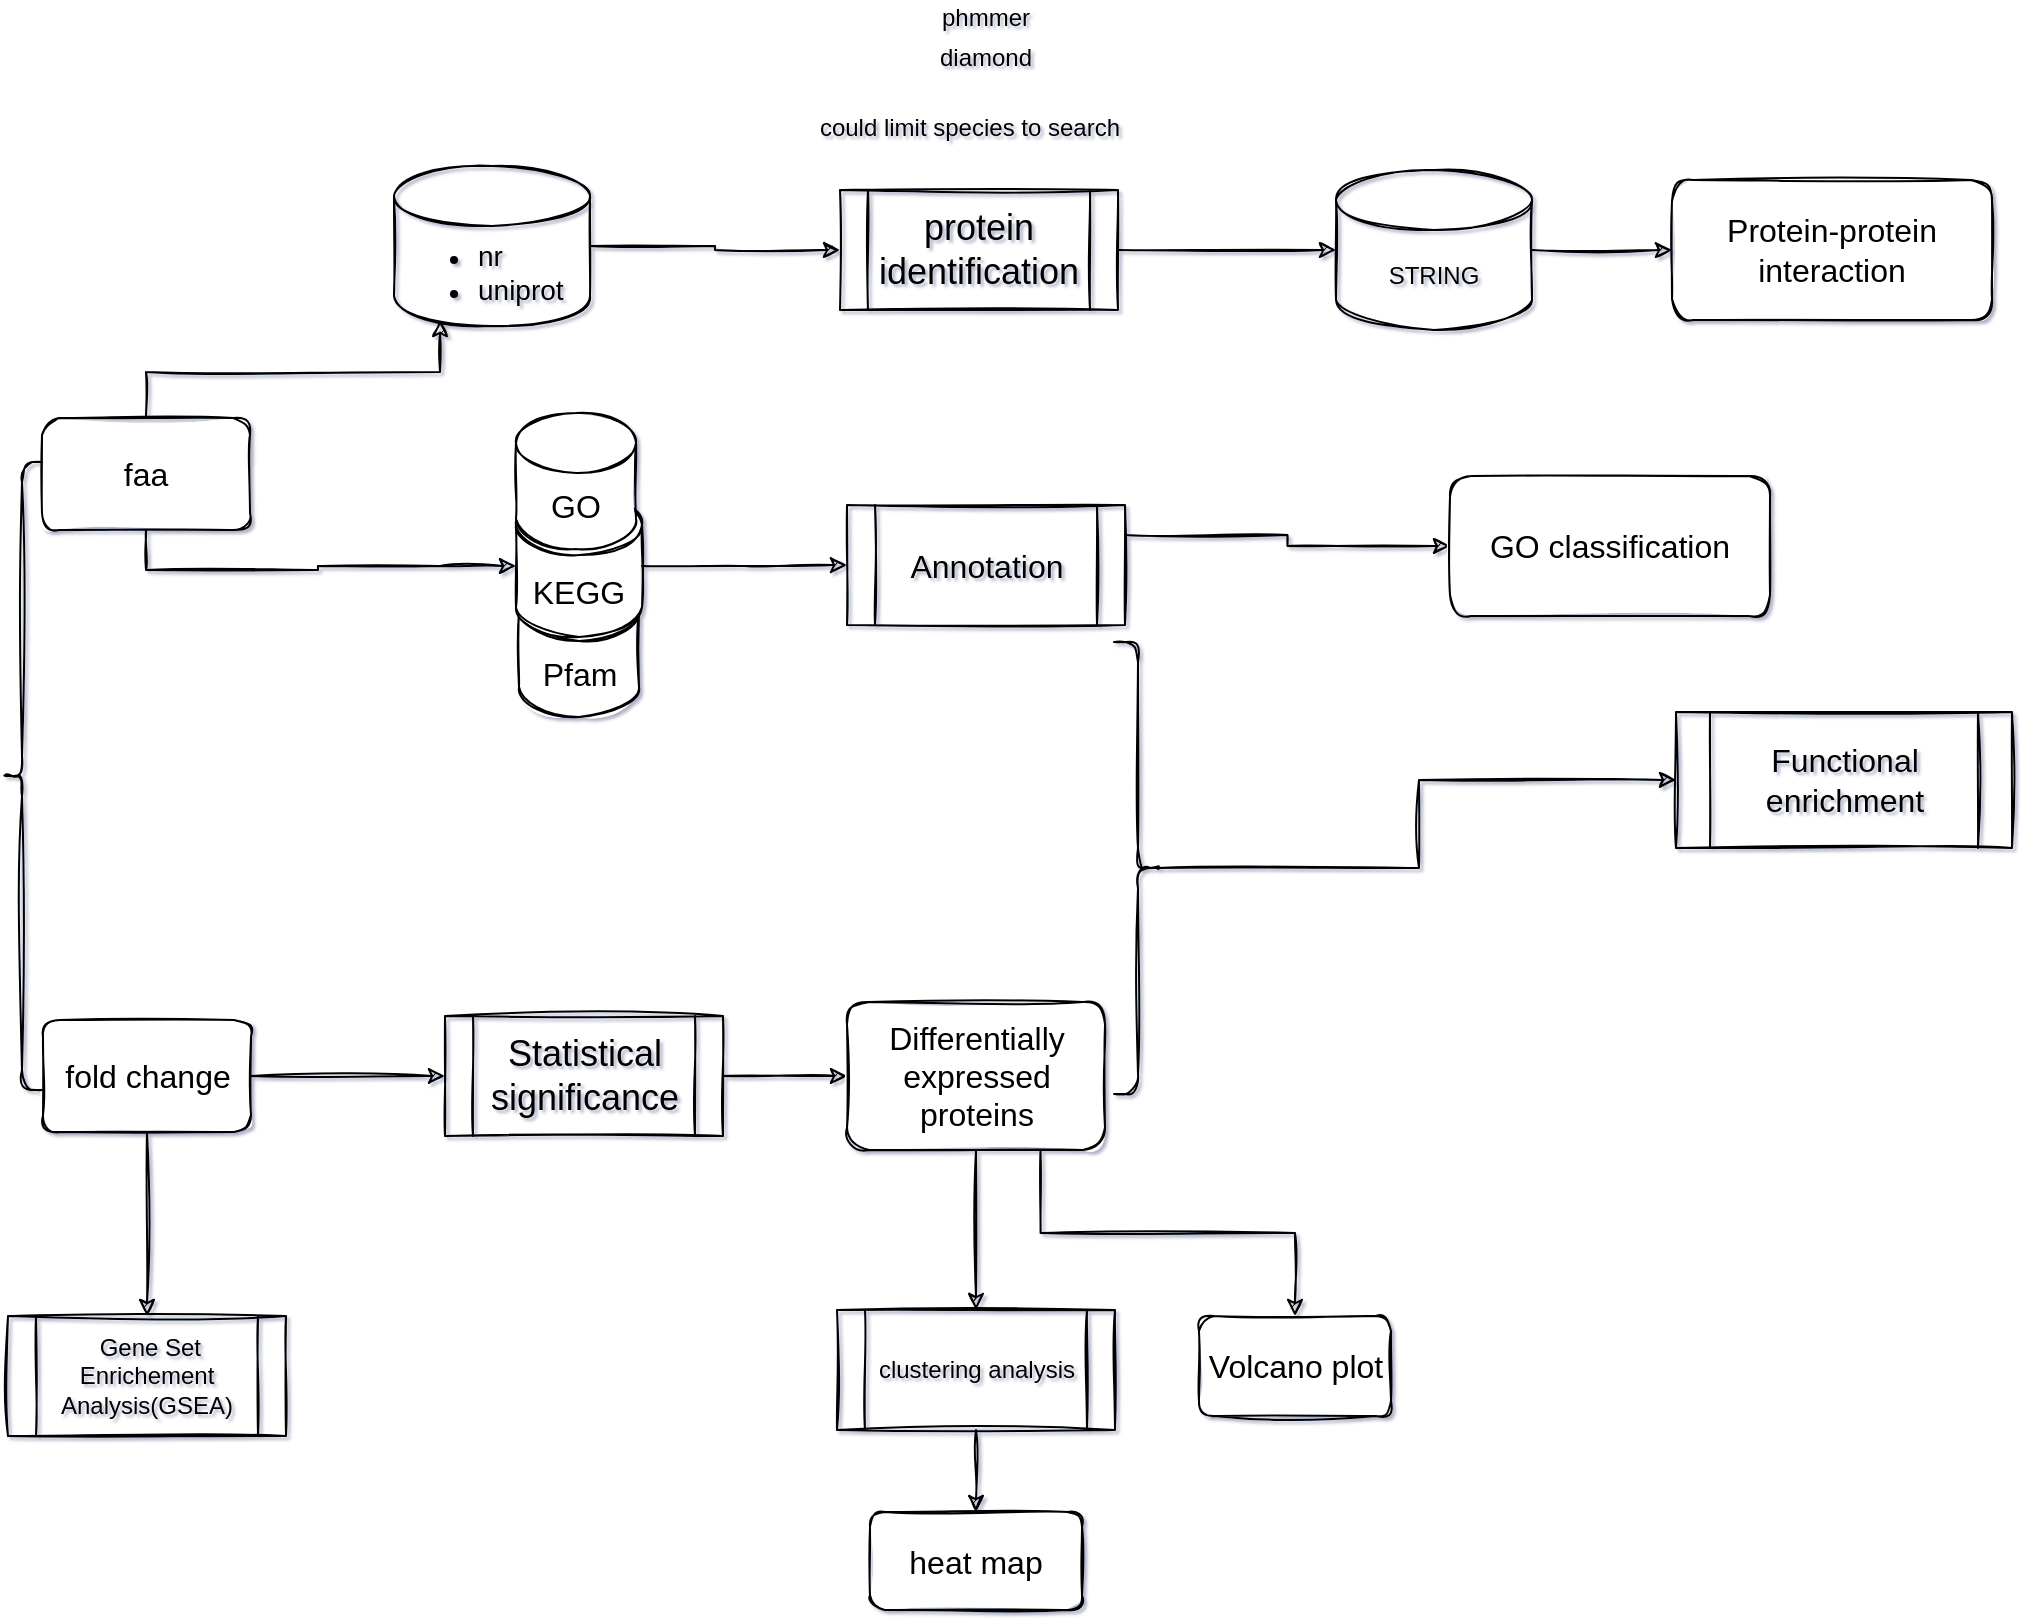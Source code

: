 <mxfile version="13.8.7" type="google"><diagram id="3yCKuKjftsw4wr4rJjFr" name="overview"><mxGraphModel dx="1422" dy="831" grid="0" gridSize="10" guides="1" tooltips="1" connect="1" arrows="1" fold="1" page="1" pageScale="1" pageWidth="1600" pageHeight="900" background="none" math="0" shadow="1"><root><mxCell id="0"/><mxCell id="1" parent="0"/><mxCell id="5kTQdkR8hvNb8u0p4MHy-3" value="&lt;font style=&quot;font-size: 16px&quot;&gt;Pfam&lt;/font&gt;" style="shape=cylinder3;whiteSpace=wrap;html=1;boundedLbl=1;backgroundOutline=1;size=15;sketch=1;align=center;" vertex="1" parent="1"><mxGeometry x="306.5" y="312.5" width="60" height="68" as="geometry"/></mxCell><mxCell id="vkNeqeaTTR6HAjJ0VR5t-2" value="" style="edgeStyle=orthogonalEdgeStyle;orthogonalLoop=1;jettySize=auto;html=1;fontSize=16;sketch=1;exitX=1;exitY=0.5;exitDx=0;exitDy=0;" parent="1" source="s_Vsd1ogeHyZAXD-YpHf-3" target="s_Vsd1ogeHyZAXD-YpHf-13" edge="1"><mxGeometry relative="1" as="geometry"><mxPoint x="504.5" y="398" as="sourcePoint"/></mxGeometry></mxCell><mxCell id="vkNeqeaTTR6HAjJ0VR5t-1" value="Protein-protein interaction" style="whiteSpace=wrap;html=1;fontSize=16;rounded=1;sketch=1;" parent="1" vertex="1"><mxGeometry x="883" y="112" width="160" height="70" as="geometry"/></mxCell><mxCell id="s_Vsd1ogeHyZAXD-YpHf-3" value="&lt;font style=&quot;font-size: 18px&quot;&gt;protein identification&lt;/font&gt;" style="shape=process;whiteSpace=wrap;html=1;backgroundOutline=1;fillColor=none;align=center;sketch=1;" parent="1" vertex="1"><mxGeometry x="467" y="117" width="139" height="60" as="geometry"/></mxCell><mxCell id="s_Vsd1ogeHyZAXD-YpHf-9" style="edgeStyle=orthogonalEdgeStyle;rounded=0;orthogonalLoop=1;jettySize=auto;html=1;entryX=0;entryY=0.5;entryDx=0;entryDy=0;exitX=1;exitY=0.5;exitDx=0;exitDy=0;exitPerimeter=0;sketch=1;" parent="1" source="s_Vsd1ogeHyZAXD-YpHf-5" target="s_Vsd1ogeHyZAXD-YpHf-3" edge="1"><mxGeometry relative="1" as="geometry"/></mxCell><mxCell id="s_Vsd1ogeHyZAXD-YpHf-5" value="&lt;div align=&quot;left&quot;&gt;&lt;ul&gt;&lt;li&gt;&lt;font style=&quot;font-size: 14px&quot;&gt;nr&lt;/font&gt;&lt;/li&gt;&lt;li&gt;&lt;font style=&quot;font-size: 14px&quot;&gt;uniprot&lt;br&gt;&lt;/font&gt;&lt;/li&gt;&lt;/ul&gt;&lt;/div&gt;" style="shape=cylinder3;whiteSpace=wrap;html=1;boundedLbl=1;backgroundOutline=1;size=15;fillColor=none;align=left;sketch=1;" parent="1" vertex="1"><mxGeometry x="244" y="105" width="98" height="80" as="geometry"/></mxCell><mxCell id="s_Vsd1ogeHyZAXD-YpHf-7" style="edgeStyle=orthogonalEdgeStyle;rounded=0;orthogonalLoop=1;jettySize=auto;html=1;entryX=0.235;entryY=0.963;entryDx=0;entryDy=0;entryPerimeter=0;exitX=0.5;exitY=0;exitDx=0;exitDy=0;shadow=0;sketch=1;" parent="1" source="s_Vsd1ogeHyZAXD-YpHf-6" target="s_Vsd1ogeHyZAXD-YpHf-5" edge="1"><mxGeometry relative="1" as="geometry"/></mxCell><mxCell id="s_Vsd1ogeHyZAXD-YpHf-27" style="edgeStyle=orthogonalEdgeStyle;rounded=0;sketch=1;orthogonalLoop=1;jettySize=auto;html=1;exitX=0.5;exitY=1;exitDx=0;exitDy=0;entryX=0;entryY=0.5;entryDx=0;entryDy=0;entryPerimeter=0;" parent="1" source="s_Vsd1ogeHyZAXD-YpHf-6" target="s_Vsd1ogeHyZAXD-YpHf-10" edge="1"><mxGeometry relative="1" as="geometry"><Array as="points"><mxPoint x="120" y="307"/><mxPoint x="206" y="307"/><mxPoint x="206" y="305"/><mxPoint x="267" y="305"/></Array></mxGeometry></mxCell><mxCell id="s_Vsd1ogeHyZAXD-YpHf-6" value="faa" style="whiteSpace=wrap;html=1;fontSize=16;rounded=1;sketch=1;" parent="1" vertex="1"><mxGeometry x="68" y="231" width="104" height="56" as="geometry"/></mxCell><mxCell id="s_Vsd1ogeHyZAXD-YpHf-12" style="edgeStyle=orthogonalEdgeStyle;rounded=0;orthogonalLoop=1;jettySize=auto;html=1;sketch=1;" parent="1" source="s_Vsd1ogeHyZAXD-YpHf-10" target="s_Vsd1ogeHyZAXD-YpHf-11" edge="1"><mxGeometry relative="1" as="geometry"/></mxCell><mxCell id="s_Vsd1ogeHyZAXD-YpHf-10" value="&lt;div style=&quot;font-size: 16px&quot; align=&quot;center&quot;&gt;KEGG&lt;/div&gt;" style="shape=cylinder3;whiteSpace=wrap;html=1;boundedLbl=1;backgroundOutline=1;size=15;align=center;sketch=1;labelBackgroundColor=none;labelBorderColor=none;" parent="1" vertex="1"><mxGeometry x="305" y="269.5" width="63" height="71" as="geometry"/></mxCell><mxCell id="95AMtiI7od-sD-x5RmA0-1" style="edgeStyle=orthogonalEdgeStyle;rounded=0;orthogonalLoop=1;jettySize=auto;html=1;exitX=1;exitY=0.25;exitDx=0;exitDy=0;sketch=1;" parent="1" source="s_Vsd1ogeHyZAXD-YpHf-11" target="95AMtiI7od-sD-x5RmA0-2" edge="1"><mxGeometry relative="1" as="geometry"><mxPoint x="801" y="326" as="targetPoint"/></mxGeometry></mxCell><mxCell id="s_Vsd1ogeHyZAXD-YpHf-11" value="&lt;font style=&quot;font-size: 16px&quot;&gt;Annotation&lt;/font&gt;" style="shape=process;whiteSpace=wrap;html=1;backgroundOutline=1;fillColor=none;align=center;sketch=1;" parent="1" vertex="1"><mxGeometry x="470.5" y="274.5" width="139" height="60" as="geometry"/></mxCell><mxCell id="s_Vsd1ogeHyZAXD-YpHf-15" style="edgeStyle=orthogonalEdgeStyle;rounded=0;orthogonalLoop=1;jettySize=auto;html=1;sketch=1;" parent="1" source="s_Vsd1ogeHyZAXD-YpHf-13" target="vkNeqeaTTR6HAjJ0VR5t-1" edge="1"><mxGeometry relative="1" as="geometry"/></mxCell><mxCell id="s_Vsd1ogeHyZAXD-YpHf-13" value="STRING" style="shape=cylinder3;whiteSpace=wrap;html=1;boundedLbl=1;backgroundOutline=1;size=15;fillColor=none;align=center;sketch=1;" parent="1" vertex="1"><mxGeometry x="715" y="107" width="98" height="80" as="geometry"/></mxCell><mxCell id="s_Vsd1ogeHyZAXD-YpHf-20" style="edgeStyle=orthogonalEdgeStyle;rounded=0;orthogonalLoop=1;jettySize=auto;html=1;sketch=1;" parent="1" source="s_Vsd1ogeHyZAXD-YpHf-16" target="s_Vsd1ogeHyZAXD-YpHf-18" edge="1"><mxGeometry relative="1" as="geometry"/></mxCell><mxCell id="s_Vsd1ogeHyZAXD-YpHf-16" value="fold change" style="whiteSpace=wrap;html=1;fontSize=16;rounded=1;sketch=1;" parent="1" vertex="1"><mxGeometry x="68.5" y="532" width="104" height="56" as="geometry"/></mxCell><mxCell id="s_Vsd1ogeHyZAXD-YpHf-25" value="" style="edgeStyle=orthogonalEdgeStyle;rounded=0;sketch=1;orthogonalLoop=1;jettySize=auto;html=1;" parent="1" source="s_Vsd1ogeHyZAXD-YpHf-18" target="s_Vsd1ogeHyZAXD-YpHf-26" edge="1"><mxGeometry relative="1" as="geometry"><mxPoint x="761" y="725" as="targetPoint"/></mxGeometry></mxCell><mxCell id="s_Vsd1ogeHyZAXD-YpHf-18" value="&lt;h2 class=&quot;qrShPb kno-ecr-pt PZPZlf HOpgu mfMhoc hNKfZe&quot;&gt;&lt;span style=&quot;font-weight: normal&quot;&gt;&lt;font style=&quot;font-size: 18px&quot;&gt;Statistical significance&lt;/font&gt;&lt;/span&gt;&lt;/h2&gt;" style="shape=process;whiteSpace=wrap;html=1;backgroundOutline=1;fillColor=none;align=center;sketch=1;" parent="1" vertex="1"><mxGeometry x="269.5" y="530" width="139" height="60" as="geometry"/></mxCell><mxCell id="s_Vsd1ogeHyZAXD-YpHf-19" value="&lt;font style=&quot;font-size: 16px&quot;&gt;Functional enrichment&lt;br&gt;&lt;/font&gt;" style="shape=process;whiteSpace=wrap;html=1;backgroundOutline=1;fillColor=none;align=center;sketch=1;" parent="1" vertex="1"><mxGeometry x="885" y="378" width="168" height="68" as="geometry"/></mxCell><mxCell id="s_Vsd1ogeHyZAXD-YpHf-61" style="edgeStyle=orthogonalEdgeStyle;rounded=0;sketch=1;orthogonalLoop=1;jettySize=auto;html=1;exitX=0.75;exitY=1;exitDx=0;exitDy=0;shadow=0;startArrow=none;startFill=0;endArrow=classic;endFill=1;" parent="1" source="s_Vsd1ogeHyZAXD-YpHf-26" target="s_Vsd1ogeHyZAXD-YpHf-60" edge="1"><mxGeometry relative="1" as="geometry"/></mxCell><mxCell id="s_Vsd1ogeHyZAXD-YpHf-64" style="edgeStyle=orthogonalEdgeStyle;rounded=0;sketch=1;orthogonalLoop=1;jettySize=auto;html=1;exitX=0.5;exitY=1;exitDx=0;exitDy=0;shadow=0;startArrow=none;startFill=0;endArrow=classic;endFill=1;" parent="1" source="s_Vsd1ogeHyZAXD-YpHf-16" target="s_Vsd1ogeHyZAXD-YpHf-59" edge="1"><mxGeometry relative="1" as="geometry"/></mxCell><mxCell id="95AMtiI7od-sD-x5RmA0-4" style="edgeStyle=orthogonalEdgeStyle;rounded=0;sketch=1;orthogonalLoop=1;jettySize=auto;html=1;" parent="1" source="s_Vsd1ogeHyZAXD-YpHf-26" target="95AMtiI7od-sD-x5RmA0-3" edge="1"><mxGeometry relative="1" as="geometry"/></mxCell><mxCell id="s_Vsd1ogeHyZAXD-YpHf-26" value="&lt;div&gt;Differentially expressed &lt;br&gt;&lt;/div&gt;&lt;div&gt;proteins&lt;br&gt;&lt;/div&gt;" style="whiteSpace=wrap;html=1;fontSize=16;rounded=1;sketch=1;" parent="1" vertex="1"><mxGeometry x="470.5" y="523" width="129" height="74" as="geometry"/></mxCell><mxCell id="s_Vsd1ogeHyZAXD-YpHf-40" style="edgeStyle=orthogonalEdgeStyle;rounded=0;sketch=1;orthogonalLoop=1;jettySize=auto;html=1;exitX=0.1;exitY=0.5;exitDx=0;exitDy=0;exitPerimeter=0;shadow=0;endArrow=classic;endFill=1;startArrow=none;startFill=0;" parent="1" source="s_Vsd1ogeHyZAXD-YpHf-33" target="s_Vsd1ogeHyZAXD-YpHf-19" edge="1"><mxGeometry relative="1" as="geometry"/></mxCell><mxCell id="s_Vsd1ogeHyZAXD-YpHf-33" value="" style="shape=curlyBracket;whiteSpace=wrap;html=1;rounded=1;sketch=1;fillColor=none;align=center;rotation=-180;" parent="1" vertex="1"><mxGeometry x="604" y="343" width="24" height="226" as="geometry"/></mxCell><mxCell id="s_Vsd1ogeHyZAXD-YpHf-38" value="heat map" style="whiteSpace=wrap;html=1;fontSize=16;rounded=1;sketch=1;" parent="1" vertex="1"><mxGeometry x="482" y="778" width="106" height="49" as="geometry"/></mxCell><mxCell id="s_Vsd1ogeHyZAXD-YpHf-57" value="" style="shape=curlyBracket;whiteSpace=wrap;html=1;rounded=1;sketch=1;fillColor=none;align=center;" parent="1" vertex="1"><mxGeometry x="48" y="253" width="20" height="314" as="geometry"/></mxCell><mxCell id="s_Vsd1ogeHyZAXD-YpHf-59" value="&lt;div&gt;&lt;font style=&quot;font-size: 12px&quot;&gt;&amp;nbsp;&lt;span&gt;Gene Set Enrichement Analysis&lt;/span&gt;(GSEA)&lt;/font&gt;&lt;/div&gt;" style="shape=process;whiteSpace=wrap;html=1;backgroundOutline=1;fillColor=none;align=center;sketch=1;" parent="1" vertex="1"><mxGeometry x="51" y="680" width="139" height="60" as="geometry"/></mxCell><mxCell id="s_Vsd1ogeHyZAXD-YpHf-60" value="Volcano plot" style="whiteSpace=wrap;html=1;fontSize=16;rounded=1;sketch=1;" parent="1" vertex="1"><mxGeometry x="646.5" y="680" width="96" height="50" as="geometry"/></mxCell><UserObject label="could limit species to search" placeholders="1" name="Variable" id="s_Vsd1ogeHyZAXD-YpHf-63"><mxCell style="text;html=1;strokeColor=none;fillColor=none;align=center;verticalAlign=middle;whiteSpace=wrap;overflow=hidden;sketch=1;" parent="1" vertex="1"><mxGeometry x="447" y="76" width="170" height="20" as="geometry"/></mxCell></UserObject><mxCell id="95AMtiI7od-sD-x5RmA0-2" value="GO classification" style="whiteSpace=wrap;html=1;fontSize=16;rounded=1;sketch=1;" parent="1" vertex="1"><mxGeometry x="772" y="260" width="160" height="70" as="geometry"/></mxCell><mxCell id="95AMtiI7od-sD-x5RmA0-5" style="edgeStyle=orthogonalEdgeStyle;rounded=0;sketch=1;orthogonalLoop=1;jettySize=auto;html=1;exitX=0.5;exitY=1;exitDx=0;exitDy=0;" parent="1" source="95AMtiI7od-sD-x5RmA0-3" target="s_Vsd1ogeHyZAXD-YpHf-38" edge="1"><mxGeometry relative="1" as="geometry"/></mxCell><mxCell id="95AMtiI7od-sD-x5RmA0-3" value="clustering analysis" style="shape=process;whiteSpace=wrap;html=1;backgroundOutline=1;fillColor=none;align=center;sketch=1;" parent="1" vertex="1"><mxGeometry x="465.5" y="677" width="139" height="60" as="geometry"/></mxCell><mxCell id="p93yZtDH46FvolXORIRd-1" value="diamond" style="text;html=1;strokeColor=none;fillColor=none;align=center;verticalAlign=middle;whiteSpace=wrap;rounded=0;" parent="1" vertex="1"><mxGeometry x="509" y="42" width="62" height="18" as="geometry"/></mxCell><mxCell id="p93yZtDH46FvolXORIRd-2" value="phmmer" style="text;html=1;strokeColor=none;fillColor=none;align=center;verticalAlign=middle;whiteSpace=wrap;rounded=0;" parent="1" vertex="1"><mxGeometry x="509" y="22" width="62" height="18" as="geometry"/></mxCell><mxCell id="5kTQdkR8hvNb8u0p4MHy-2" value="&lt;div style=&quot;font-size: 16px&quot; align=&quot;center&quot;&gt;GO&lt;/div&gt;" style="shape=cylinder3;whiteSpace=wrap;html=1;boundedLbl=1;backgroundOutline=1;size=15;sketch=1;align=center;shadow=0;" vertex="1" parent="1"><mxGeometry x="305" y="228.5" width="60" height="68" as="geometry"/></mxCell></root></mxGraphModel></diagram></mxfile>